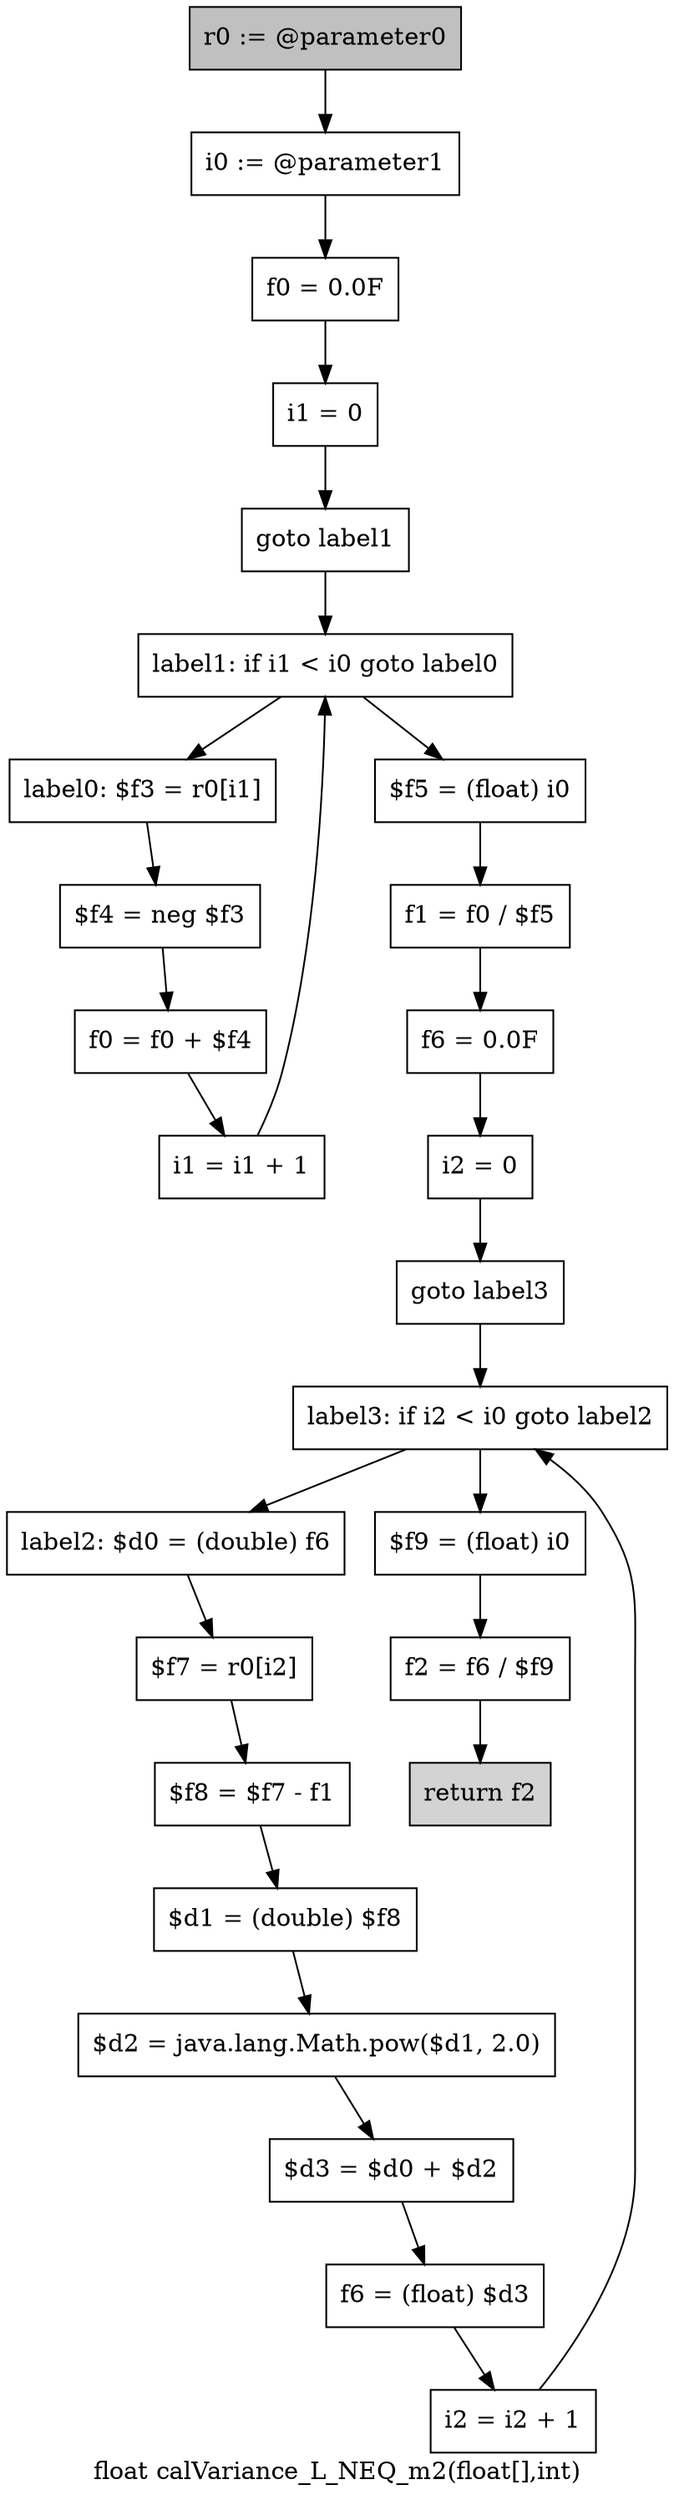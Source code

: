 digraph "float calVariance_L_NEQ_m2(float[],int)" {
    label="float calVariance_L_NEQ_m2(float[],int)";
    node [shape=box];
    "0" [style=filled,fillcolor=gray,label="r0 := @parameter0",];
    "1" [label="i0 := @parameter1",];
    "0"->"1";
    "2" [label="f0 = 0.0F",];
    "1"->"2";
    "3" [label="i1 = 0",];
    "2"->"3";
    "4" [label="goto label1",];
    "3"->"4";
    "9" [label="label1: if i1 < i0 goto label0",];
    "4"->"9";
    "5" [label="label0: $f3 = r0[i1]",];
    "6" [label="$f4 = neg $f3",];
    "5"->"6";
    "7" [label="f0 = f0 + $f4",];
    "6"->"7";
    "8" [label="i1 = i1 + 1",];
    "7"->"8";
    "8"->"9";
    "9"->"5";
    "10" [label="$f5 = (float) i0",];
    "9"->"10";
    "11" [label="f1 = f0 / $f5",];
    "10"->"11";
    "12" [label="f6 = 0.0F",];
    "11"->"12";
    "13" [label="i2 = 0",];
    "12"->"13";
    "14" [label="goto label3",];
    "13"->"14";
    "23" [label="label3: if i2 < i0 goto label2",];
    "14"->"23";
    "15" [label="label2: $d0 = (double) f6",];
    "16" [label="$f7 = r0[i2]",];
    "15"->"16";
    "17" [label="$f8 = $f7 - f1",];
    "16"->"17";
    "18" [label="$d1 = (double) $f8",];
    "17"->"18";
    "19" [label="$d2 = java.lang.Math.pow($d1, 2.0)",];
    "18"->"19";
    "20" [label="$d3 = $d0 + $d2",];
    "19"->"20";
    "21" [label="f6 = (float) $d3",];
    "20"->"21";
    "22" [label="i2 = i2 + 1",];
    "21"->"22";
    "22"->"23";
    "23"->"15";
    "24" [label="$f9 = (float) i0",];
    "23"->"24";
    "25" [label="f2 = f6 / $f9",];
    "24"->"25";
    "26" [style=filled,fillcolor=lightgray,label="return f2",];
    "25"->"26";
}
